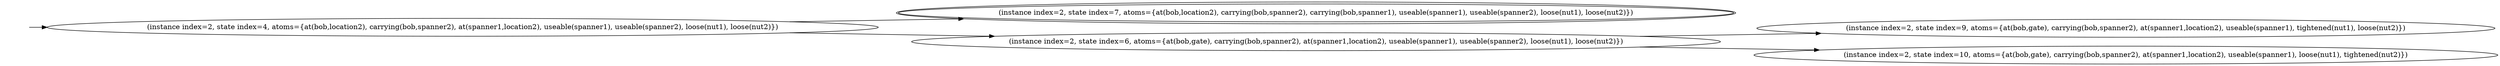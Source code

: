 digraph {
rankdir="LR"
s4[label="(instance index=2, state index=4, atoms={at(bob,location2), carrying(bob,spanner2), at(spanner1,location2), useable(spanner1), useable(spanner2), loose(nut1), loose(nut2)})"]
s7[peripheries=2,label="(instance index=2, state index=7, atoms={at(bob,location2), carrying(bob,spanner2), carrying(bob,spanner1), useable(spanner1), useable(spanner2), loose(nut1), loose(nut2)})"]
s6[label="(instance index=2, state index=6, atoms={at(bob,gate), carrying(bob,spanner2), at(spanner1,location2), useable(spanner1), useable(spanner2), loose(nut1), loose(nut2)})"]
s9[label="(instance index=2, state index=9, atoms={at(bob,gate), carrying(bob,spanner2), at(spanner1,location2), useable(spanner1), tightened(nut1), loose(nut2)})"]
s10[label="(instance index=2, state index=10, atoms={at(bob,gate), carrying(bob,spanner2), at(spanner1,location2), useable(spanner1), loose(nut1), tightened(nut2)})"]
Dangling [ label = "", style = invis ]
{ rank = same; Dangling }
Dangling -> s4
{ rank = same; s4}
{ rank = same; s7,s6}
{ rank = same; s9,s10}
{
s4->s6
s4->s7
}
{
s6->s9
s6->s10
}
{
}
}
